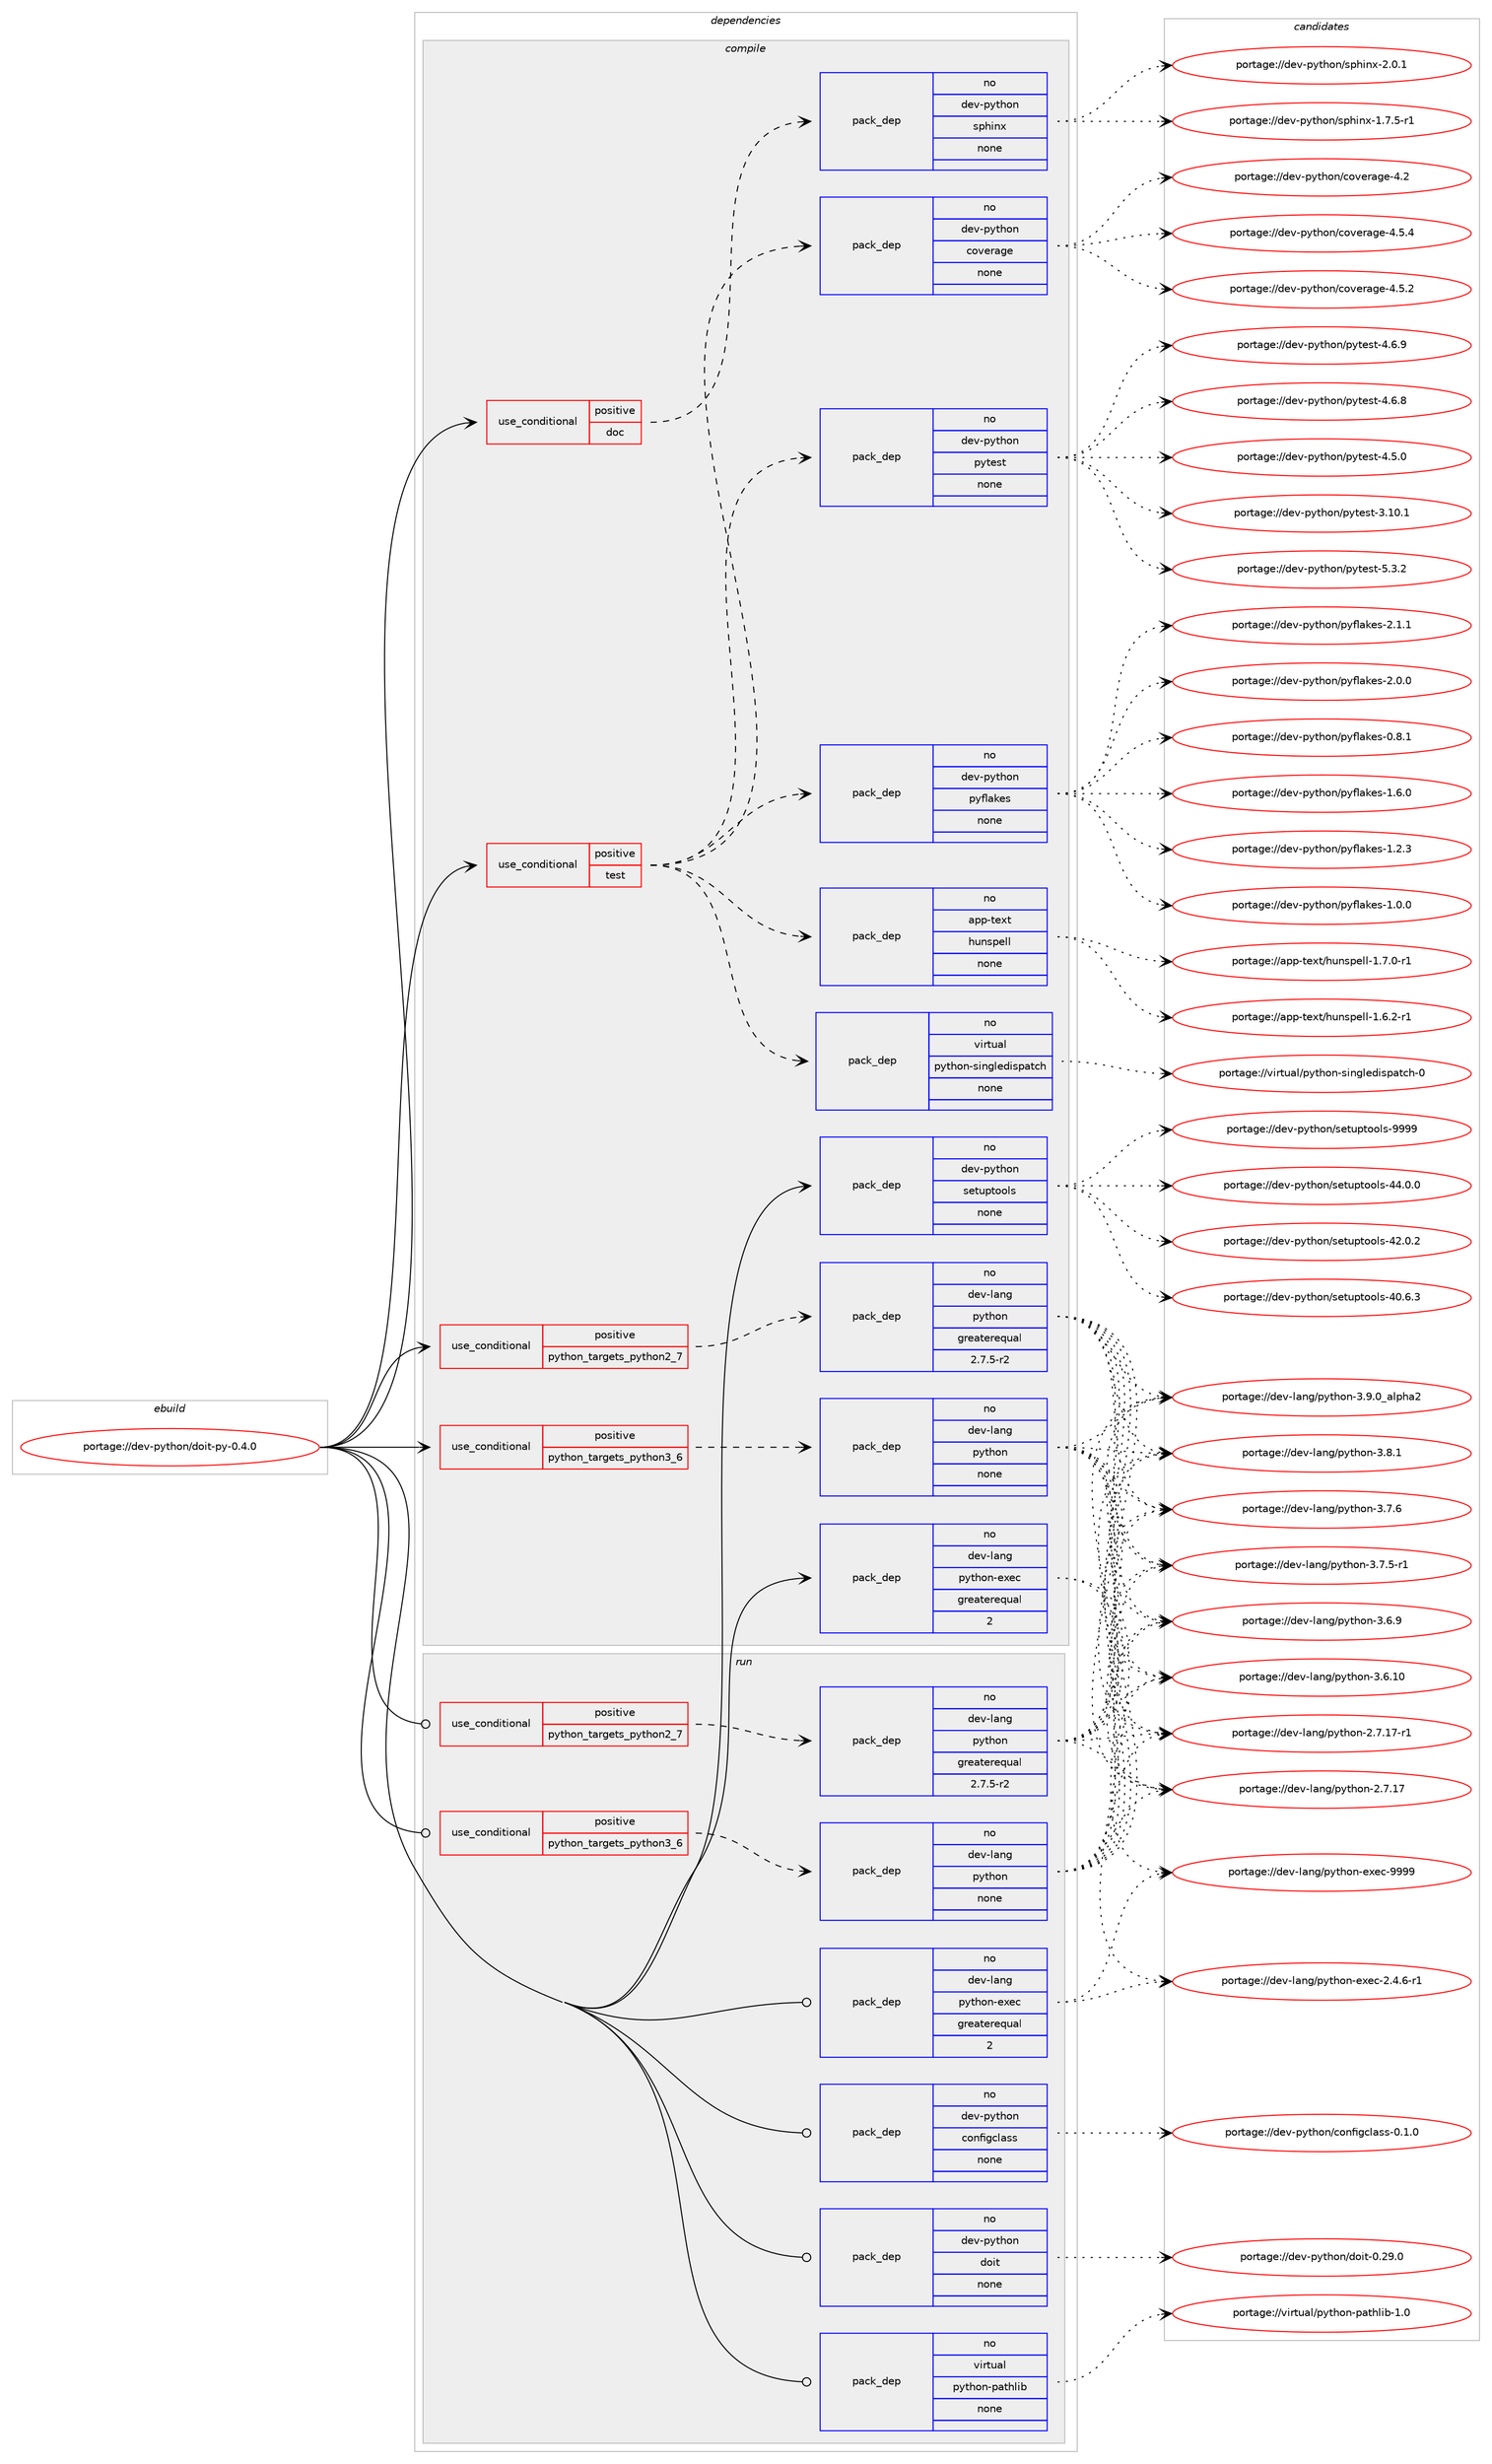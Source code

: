 digraph prolog {

# *************
# Graph options
# *************

newrank=true;
concentrate=true;
compound=true;
graph [rankdir=LR,fontname=Helvetica,fontsize=10,ranksep=1.5];#, ranksep=2.5, nodesep=0.2];
edge  [arrowhead=vee];
node  [fontname=Helvetica,fontsize=10];

# **********
# The ebuild
# **********

subgraph cluster_leftcol {
color=gray;
rank=same;
label=<<i>ebuild</i>>;
id [label="portage://dev-python/doit-py-0.4.0", color=red, width=4, href="../dev-python/doit-py-0.4.0.svg"];
}

# ****************
# The dependencies
# ****************

subgraph cluster_midcol {
color=gray;
label=<<i>dependencies</i>>;
subgraph cluster_compile {
fillcolor="#eeeeee";
style=filled;
label=<<i>compile</i>>;
subgraph cond116527 {
dependency463115 [label=<<TABLE BORDER="0" CELLBORDER="1" CELLSPACING="0" CELLPADDING="4"><TR><TD ROWSPAN="3" CELLPADDING="10">use_conditional</TD></TR><TR><TD>positive</TD></TR><TR><TD>doc</TD></TR></TABLE>>, shape=none, color=red];
subgraph pack341595 {
dependency463116 [label=<<TABLE BORDER="0" CELLBORDER="1" CELLSPACING="0" CELLPADDING="4" WIDTH="220"><TR><TD ROWSPAN="6" CELLPADDING="30">pack_dep</TD></TR><TR><TD WIDTH="110">no</TD></TR><TR><TD>dev-python</TD></TR><TR><TD>sphinx</TD></TR><TR><TD>none</TD></TR><TR><TD></TD></TR></TABLE>>, shape=none, color=blue];
}
dependency463115:e -> dependency463116:w [weight=20,style="dashed",arrowhead="vee"];
}
id:e -> dependency463115:w [weight=20,style="solid",arrowhead="vee"];
subgraph cond116528 {
dependency463117 [label=<<TABLE BORDER="0" CELLBORDER="1" CELLSPACING="0" CELLPADDING="4"><TR><TD ROWSPAN="3" CELLPADDING="10">use_conditional</TD></TR><TR><TD>positive</TD></TR><TR><TD>python_targets_python2_7</TD></TR></TABLE>>, shape=none, color=red];
subgraph pack341596 {
dependency463118 [label=<<TABLE BORDER="0" CELLBORDER="1" CELLSPACING="0" CELLPADDING="4" WIDTH="220"><TR><TD ROWSPAN="6" CELLPADDING="30">pack_dep</TD></TR><TR><TD WIDTH="110">no</TD></TR><TR><TD>dev-lang</TD></TR><TR><TD>python</TD></TR><TR><TD>greaterequal</TD></TR><TR><TD>2.7.5-r2</TD></TR></TABLE>>, shape=none, color=blue];
}
dependency463117:e -> dependency463118:w [weight=20,style="dashed",arrowhead="vee"];
}
id:e -> dependency463117:w [weight=20,style="solid",arrowhead="vee"];
subgraph cond116529 {
dependency463119 [label=<<TABLE BORDER="0" CELLBORDER="1" CELLSPACING="0" CELLPADDING="4"><TR><TD ROWSPAN="3" CELLPADDING="10">use_conditional</TD></TR><TR><TD>positive</TD></TR><TR><TD>python_targets_python3_6</TD></TR></TABLE>>, shape=none, color=red];
subgraph pack341597 {
dependency463120 [label=<<TABLE BORDER="0" CELLBORDER="1" CELLSPACING="0" CELLPADDING="4" WIDTH="220"><TR><TD ROWSPAN="6" CELLPADDING="30">pack_dep</TD></TR><TR><TD WIDTH="110">no</TD></TR><TR><TD>dev-lang</TD></TR><TR><TD>python</TD></TR><TR><TD>none</TD></TR><TR><TD></TD></TR></TABLE>>, shape=none, color=blue];
}
dependency463119:e -> dependency463120:w [weight=20,style="dashed",arrowhead="vee"];
}
id:e -> dependency463119:w [weight=20,style="solid",arrowhead="vee"];
subgraph cond116530 {
dependency463121 [label=<<TABLE BORDER="0" CELLBORDER="1" CELLSPACING="0" CELLPADDING="4"><TR><TD ROWSPAN="3" CELLPADDING="10">use_conditional</TD></TR><TR><TD>positive</TD></TR><TR><TD>test</TD></TR></TABLE>>, shape=none, color=red];
subgraph pack341598 {
dependency463122 [label=<<TABLE BORDER="0" CELLBORDER="1" CELLSPACING="0" CELLPADDING="4" WIDTH="220"><TR><TD ROWSPAN="6" CELLPADDING="30">pack_dep</TD></TR><TR><TD WIDTH="110">no</TD></TR><TR><TD>dev-python</TD></TR><TR><TD>pyflakes</TD></TR><TR><TD>none</TD></TR><TR><TD></TD></TR></TABLE>>, shape=none, color=blue];
}
dependency463121:e -> dependency463122:w [weight=20,style="dashed",arrowhead="vee"];
subgraph pack341599 {
dependency463123 [label=<<TABLE BORDER="0" CELLBORDER="1" CELLSPACING="0" CELLPADDING="4" WIDTH="220"><TR><TD ROWSPAN="6" CELLPADDING="30">pack_dep</TD></TR><TR><TD WIDTH="110">no</TD></TR><TR><TD>dev-python</TD></TR><TR><TD>pytest</TD></TR><TR><TD>none</TD></TR><TR><TD></TD></TR></TABLE>>, shape=none, color=blue];
}
dependency463121:e -> dependency463123:w [weight=20,style="dashed",arrowhead="vee"];
subgraph pack341600 {
dependency463124 [label=<<TABLE BORDER="0" CELLBORDER="1" CELLSPACING="0" CELLPADDING="4" WIDTH="220"><TR><TD ROWSPAN="6" CELLPADDING="30">pack_dep</TD></TR><TR><TD WIDTH="110">no</TD></TR><TR><TD>dev-python</TD></TR><TR><TD>coverage</TD></TR><TR><TD>none</TD></TR><TR><TD></TD></TR></TABLE>>, shape=none, color=blue];
}
dependency463121:e -> dependency463124:w [weight=20,style="dashed",arrowhead="vee"];
subgraph pack341601 {
dependency463125 [label=<<TABLE BORDER="0" CELLBORDER="1" CELLSPACING="0" CELLPADDING="4" WIDTH="220"><TR><TD ROWSPAN="6" CELLPADDING="30">pack_dep</TD></TR><TR><TD WIDTH="110">no</TD></TR><TR><TD>virtual</TD></TR><TR><TD>python-singledispatch</TD></TR><TR><TD>none</TD></TR><TR><TD></TD></TR></TABLE>>, shape=none, color=blue];
}
dependency463121:e -> dependency463125:w [weight=20,style="dashed",arrowhead="vee"];
subgraph pack341602 {
dependency463126 [label=<<TABLE BORDER="0" CELLBORDER="1" CELLSPACING="0" CELLPADDING="4" WIDTH="220"><TR><TD ROWSPAN="6" CELLPADDING="30">pack_dep</TD></TR><TR><TD WIDTH="110">no</TD></TR><TR><TD>app-text</TD></TR><TR><TD>hunspell</TD></TR><TR><TD>none</TD></TR><TR><TD></TD></TR></TABLE>>, shape=none, color=blue];
}
dependency463121:e -> dependency463126:w [weight=20,style="dashed",arrowhead="vee"];
}
id:e -> dependency463121:w [weight=20,style="solid",arrowhead="vee"];
subgraph pack341603 {
dependency463127 [label=<<TABLE BORDER="0" CELLBORDER="1" CELLSPACING="0" CELLPADDING="4" WIDTH="220"><TR><TD ROWSPAN="6" CELLPADDING="30">pack_dep</TD></TR><TR><TD WIDTH="110">no</TD></TR><TR><TD>dev-lang</TD></TR><TR><TD>python-exec</TD></TR><TR><TD>greaterequal</TD></TR><TR><TD>2</TD></TR></TABLE>>, shape=none, color=blue];
}
id:e -> dependency463127:w [weight=20,style="solid",arrowhead="vee"];
subgraph pack341604 {
dependency463128 [label=<<TABLE BORDER="0" CELLBORDER="1" CELLSPACING="0" CELLPADDING="4" WIDTH="220"><TR><TD ROWSPAN="6" CELLPADDING="30">pack_dep</TD></TR><TR><TD WIDTH="110">no</TD></TR><TR><TD>dev-python</TD></TR><TR><TD>setuptools</TD></TR><TR><TD>none</TD></TR><TR><TD></TD></TR></TABLE>>, shape=none, color=blue];
}
id:e -> dependency463128:w [weight=20,style="solid",arrowhead="vee"];
}
subgraph cluster_compileandrun {
fillcolor="#eeeeee";
style=filled;
label=<<i>compile and run</i>>;
}
subgraph cluster_run {
fillcolor="#eeeeee";
style=filled;
label=<<i>run</i>>;
subgraph cond116531 {
dependency463129 [label=<<TABLE BORDER="0" CELLBORDER="1" CELLSPACING="0" CELLPADDING="4"><TR><TD ROWSPAN="3" CELLPADDING="10">use_conditional</TD></TR><TR><TD>positive</TD></TR><TR><TD>python_targets_python2_7</TD></TR></TABLE>>, shape=none, color=red];
subgraph pack341605 {
dependency463130 [label=<<TABLE BORDER="0" CELLBORDER="1" CELLSPACING="0" CELLPADDING="4" WIDTH="220"><TR><TD ROWSPAN="6" CELLPADDING="30">pack_dep</TD></TR><TR><TD WIDTH="110">no</TD></TR><TR><TD>dev-lang</TD></TR><TR><TD>python</TD></TR><TR><TD>greaterequal</TD></TR><TR><TD>2.7.5-r2</TD></TR></TABLE>>, shape=none, color=blue];
}
dependency463129:e -> dependency463130:w [weight=20,style="dashed",arrowhead="vee"];
}
id:e -> dependency463129:w [weight=20,style="solid",arrowhead="odot"];
subgraph cond116532 {
dependency463131 [label=<<TABLE BORDER="0" CELLBORDER="1" CELLSPACING="0" CELLPADDING="4"><TR><TD ROWSPAN="3" CELLPADDING="10">use_conditional</TD></TR><TR><TD>positive</TD></TR><TR><TD>python_targets_python3_6</TD></TR></TABLE>>, shape=none, color=red];
subgraph pack341606 {
dependency463132 [label=<<TABLE BORDER="0" CELLBORDER="1" CELLSPACING="0" CELLPADDING="4" WIDTH="220"><TR><TD ROWSPAN="6" CELLPADDING="30">pack_dep</TD></TR><TR><TD WIDTH="110">no</TD></TR><TR><TD>dev-lang</TD></TR><TR><TD>python</TD></TR><TR><TD>none</TD></TR><TR><TD></TD></TR></TABLE>>, shape=none, color=blue];
}
dependency463131:e -> dependency463132:w [weight=20,style="dashed",arrowhead="vee"];
}
id:e -> dependency463131:w [weight=20,style="solid",arrowhead="odot"];
subgraph pack341607 {
dependency463133 [label=<<TABLE BORDER="0" CELLBORDER="1" CELLSPACING="0" CELLPADDING="4" WIDTH="220"><TR><TD ROWSPAN="6" CELLPADDING="30">pack_dep</TD></TR><TR><TD WIDTH="110">no</TD></TR><TR><TD>dev-lang</TD></TR><TR><TD>python-exec</TD></TR><TR><TD>greaterequal</TD></TR><TR><TD>2</TD></TR></TABLE>>, shape=none, color=blue];
}
id:e -> dependency463133:w [weight=20,style="solid",arrowhead="odot"];
subgraph pack341608 {
dependency463134 [label=<<TABLE BORDER="0" CELLBORDER="1" CELLSPACING="0" CELLPADDING="4" WIDTH="220"><TR><TD ROWSPAN="6" CELLPADDING="30">pack_dep</TD></TR><TR><TD WIDTH="110">no</TD></TR><TR><TD>dev-python</TD></TR><TR><TD>configclass</TD></TR><TR><TD>none</TD></TR><TR><TD></TD></TR></TABLE>>, shape=none, color=blue];
}
id:e -> dependency463134:w [weight=20,style="solid",arrowhead="odot"];
subgraph pack341609 {
dependency463135 [label=<<TABLE BORDER="0" CELLBORDER="1" CELLSPACING="0" CELLPADDING="4" WIDTH="220"><TR><TD ROWSPAN="6" CELLPADDING="30">pack_dep</TD></TR><TR><TD WIDTH="110">no</TD></TR><TR><TD>dev-python</TD></TR><TR><TD>doit</TD></TR><TR><TD>none</TD></TR><TR><TD></TD></TR></TABLE>>, shape=none, color=blue];
}
id:e -> dependency463135:w [weight=20,style="solid",arrowhead="odot"];
subgraph pack341610 {
dependency463136 [label=<<TABLE BORDER="0" CELLBORDER="1" CELLSPACING="0" CELLPADDING="4" WIDTH="220"><TR><TD ROWSPAN="6" CELLPADDING="30">pack_dep</TD></TR><TR><TD WIDTH="110">no</TD></TR><TR><TD>virtual</TD></TR><TR><TD>python-pathlib</TD></TR><TR><TD>none</TD></TR><TR><TD></TD></TR></TABLE>>, shape=none, color=blue];
}
id:e -> dependency463136:w [weight=20,style="solid",arrowhead="odot"];
}
}

# **************
# The candidates
# **************

subgraph cluster_choices {
rank=same;
color=gray;
label=<<i>candidates</i>>;

subgraph choice341595 {
color=black;
nodesep=1;
choice1001011184511212111610411111047115112104105110120455046484649 [label="portage://dev-python/sphinx-2.0.1", color=red, width=4,href="../dev-python/sphinx-2.0.1.svg"];
choice10010111845112121116104111110471151121041051101204549465546534511449 [label="portage://dev-python/sphinx-1.7.5-r1", color=red, width=4,href="../dev-python/sphinx-1.7.5-r1.svg"];
dependency463116:e -> choice1001011184511212111610411111047115112104105110120455046484649:w [style=dotted,weight="100"];
dependency463116:e -> choice10010111845112121116104111110471151121041051101204549465546534511449:w [style=dotted,weight="100"];
}
subgraph choice341596 {
color=black;
nodesep=1;
choice10010111845108971101034711212111610411111045514657464895971081121049750 [label="portage://dev-lang/python-3.9.0_alpha2", color=red, width=4,href="../dev-lang/python-3.9.0_alpha2.svg"];
choice100101118451089711010347112121116104111110455146564649 [label="portage://dev-lang/python-3.8.1", color=red, width=4,href="../dev-lang/python-3.8.1.svg"];
choice100101118451089711010347112121116104111110455146554654 [label="portage://dev-lang/python-3.7.6", color=red, width=4,href="../dev-lang/python-3.7.6.svg"];
choice1001011184510897110103471121211161041111104551465546534511449 [label="portage://dev-lang/python-3.7.5-r1", color=red, width=4,href="../dev-lang/python-3.7.5-r1.svg"];
choice100101118451089711010347112121116104111110455146544657 [label="portage://dev-lang/python-3.6.9", color=red, width=4,href="../dev-lang/python-3.6.9.svg"];
choice10010111845108971101034711212111610411111045514654464948 [label="portage://dev-lang/python-3.6.10", color=red, width=4,href="../dev-lang/python-3.6.10.svg"];
choice100101118451089711010347112121116104111110455046554649554511449 [label="portage://dev-lang/python-2.7.17-r1", color=red, width=4,href="../dev-lang/python-2.7.17-r1.svg"];
choice10010111845108971101034711212111610411111045504655464955 [label="portage://dev-lang/python-2.7.17", color=red, width=4,href="../dev-lang/python-2.7.17.svg"];
dependency463118:e -> choice10010111845108971101034711212111610411111045514657464895971081121049750:w [style=dotted,weight="100"];
dependency463118:e -> choice100101118451089711010347112121116104111110455146564649:w [style=dotted,weight="100"];
dependency463118:e -> choice100101118451089711010347112121116104111110455146554654:w [style=dotted,weight="100"];
dependency463118:e -> choice1001011184510897110103471121211161041111104551465546534511449:w [style=dotted,weight="100"];
dependency463118:e -> choice100101118451089711010347112121116104111110455146544657:w [style=dotted,weight="100"];
dependency463118:e -> choice10010111845108971101034711212111610411111045514654464948:w [style=dotted,weight="100"];
dependency463118:e -> choice100101118451089711010347112121116104111110455046554649554511449:w [style=dotted,weight="100"];
dependency463118:e -> choice10010111845108971101034711212111610411111045504655464955:w [style=dotted,weight="100"];
}
subgraph choice341597 {
color=black;
nodesep=1;
choice10010111845108971101034711212111610411111045514657464895971081121049750 [label="portage://dev-lang/python-3.9.0_alpha2", color=red, width=4,href="../dev-lang/python-3.9.0_alpha2.svg"];
choice100101118451089711010347112121116104111110455146564649 [label="portage://dev-lang/python-3.8.1", color=red, width=4,href="../dev-lang/python-3.8.1.svg"];
choice100101118451089711010347112121116104111110455146554654 [label="portage://dev-lang/python-3.7.6", color=red, width=4,href="../dev-lang/python-3.7.6.svg"];
choice1001011184510897110103471121211161041111104551465546534511449 [label="portage://dev-lang/python-3.7.5-r1", color=red, width=4,href="../dev-lang/python-3.7.5-r1.svg"];
choice100101118451089711010347112121116104111110455146544657 [label="portage://dev-lang/python-3.6.9", color=red, width=4,href="../dev-lang/python-3.6.9.svg"];
choice10010111845108971101034711212111610411111045514654464948 [label="portage://dev-lang/python-3.6.10", color=red, width=4,href="../dev-lang/python-3.6.10.svg"];
choice100101118451089711010347112121116104111110455046554649554511449 [label="portage://dev-lang/python-2.7.17-r1", color=red, width=4,href="../dev-lang/python-2.7.17-r1.svg"];
choice10010111845108971101034711212111610411111045504655464955 [label="portage://dev-lang/python-2.7.17", color=red, width=4,href="../dev-lang/python-2.7.17.svg"];
dependency463120:e -> choice10010111845108971101034711212111610411111045514657464895971081121049750:w [style=dotted,weight="100"];
dependency463120:e -> choice100101118451089711010347112121116104111110455146564649:w [style=dotted,weight="100"];
dependency463120:e -> choice100101118451089711010347112121116104111110455146554654:w [style=dotted,weight="100"];
dependency463120:e -> choice1001011184510897110103471121211161041111104551465546534511449:w [style=dotted,weight="100"];
dependency463120:e -> choice100101118451089711010347112121116104111110455146544657:w [style=dotted,weight="100"];
dependency463120:e -> choice10010111845108971101034711212111610411111045514654464948:w [style=dotted,weight="100"];
dependency463120:e -> choice100101118451089711010347112121116104111110455046554649554511449:w [style=dotted,weight="100"];
dependency463120:e -> choice10010111845108971101034711212111610411111045504655464955:w [style=dotted,weight="100"];
}
subgraph choice341598 {
color=black;
nodesep=1;
choice100101118451121211161041111104711212110210897107101115455046494649 [label="portage://dev-python/pyflakes-2.1.1", color=red, width=4,href="../dev-python/pyflakes-2.1.1.svg"];
choice100101118451121211161041111104711212110210897107101115455046484648 [label="portage://dev-python/pyflakes-2.0.0", color=red, width=4,href="../dev-python/pyflakes-2.0.0.svg"];
choice100101118451121211161041111104711212110210897107101115454946544648 [label="portage://dev-python/pyflakes-1.6.0", color=red, width=4,href="../dev-python/pyflakes-1.6.0.svg"];
choice100101118451121211161041111104711212110210897107101115454946504651 [label="portage://dev-python/pyflakes-1.2.3", color=red, width=4,href="../dev-python/pyflakes-1.2.3.svg"];
choice100101118451121211161041111104711212110210897107101115454946484648 [label="portage://dev-python/pyflakes-1.0.0", color=red, width=4,href="../dev-python/pyflakes-1.0.0.svg"];
choice100101118451121211161041111104711212110210897107101115454846564649 [label="portage://dev-python/pyflakes-0.8.1", color=red, width=4,href="../dev-python/pyflakes-0.8.1.svg"];
dependency463122:e -> choice100101118451121211161041111104711212110210897107101115455046494649:w [style=dotted,weight="100"];
dependency463122:e -> choice100101118451121211161041111104711212110210897107101115455046484648:w [style=dotted,weight="100"];
dependency463122:e -> choice100101118451121211161041111104711212110210897107101115454946544648:w [style=dotted,weight="100"];
dependency463122:e -> choice100101118451121211161041111104711212110210897107101115454946504651:w [style=dotted,weight="100"];
dependency463122:e -> choice100101118451121211161041111104711212110210897107101115454946484648:w [style=dotted,weight="100"];
dependency463122:e -> choice100101118451121211161041111104711212110210897107101115454846564649:w [style=dotted,weight="100"];
}
subgraph choice341599 {
color=black;
nodesep=1;
choice1001011184511212111610411111047112121116101115116455346514650 [label="portage://dev-python/pytest-5.3.2", color=red, width=4,href="../dev-python/pytest-5.3.2.svg"];
choice1001011184511212111610411111047112121116101115116455246544657 [label="portage://dev-python/pytest-4.6.9", color=red, width=4,href="../dev-python/pytest-4.6.9.svg"];
choice1001011184511212111610411111047112121116101115116455246544656 [label="portage://dev-python/pytest-4.6.8", color=red, width=4,href="../dev-python/pytest-4.6.8.svg"];
choice1001011184511212111610411111047112121116101115116455246534648 [label="portage://dev-python/pytest-4.5.0", color=red, width=4,href="../dev-python/pytest-4.5.0.svg"];
choice100101118451121211161041111104711212111610111511645514649484649 [label="portage://dev-python/pytest-3.10.1", color=red, width=4,href="../dev-python/pytest-3.10.1.svg"];
dependency463123:e -> choice1001011184511212111610411111047112121116101115116455346514650:w [style=dotted,weight="100"];
dependency463123:e -> choice1001011184511212111610411111047112121116101115116455246544657:w [style=dotted,weight="100"];
dependency463123:e -> choice1001011184511212111610411111047112121116101115116455246544656:w [style=dotted,weight="100"];
dependency463123:e -> choice1001011184511212111610411111047112121116101115116455246534648:w [style=dotted,weight="100"];
dependency463123:e -> choice100101118451121211161041111104711212111610111511645514649484649:w [style=dotted,weight="100"];
}
subgraph choice341600 {
color=black;
nodesep=1;
choice10010111845112121116104111110479911111810111497103101455246534652 [label="portage://dev-python/coverage-4.5.4", color=red, width=4,href="../dev-python/coverage-4.5.4.svg"];
choice10010111845112121116104111110479911111810111497103101455246534650 [label="portage://dev-python/coverage-4.5.2", color=red, width=4,href="../dev-python/coverage-4.5.2.svg"];
choice1001011184511212111610411111047991111181011149710310145524650 [label="portage://dev-python/coverage-4.2", color=red, width=4,href="../dev-python/coverage-4.2.svg"];
dependency463124:e -> choice10010111845112121116104111110479911111810111497103101455246534652:w [style=dotted,weight="100"];
dependency463124:e -> choice10010111845112121116104111110479911111810111497103101455246534650:w [style=dotted,weight="100"];
dependency463124:e -> choice1001011184511212111610411111047991111181011149710310145524650:w [style=dotted,weight="100"];
}
subgraph choice341601 {
color=black;
nodesep=1;
choice11810511411611797108471121211161041111104511510511010310810110010511511297116991044548 [label="portage://virtual/python-singledispatch-0", color=red, width=4,href="../virtual/python-singledispatch-0.svg"];
dependency463125:e -> choice11810511411611797108471121211161041111104511510511010310810110010511511297116991044548:w [style=dotted,weight="100"];
}
subgraph choice341602 {
color=black;
nodesep=1;
choice9711211245116101120116471041171101151121011081084549465546484511449 [label="portage://app-text/hunspell-1.7.0-r1", color=red, width=4,href="../app-text/hunspell-1.7.0-r1.svg"];
choice9711211245116101120116471041171101151121011081084549465446504511449 [label="portage://app-text/hunspell-1.6.2-r1", color=red, width=4,href="../app-text/hunspell-1.6.2-r1.svg"];
dependency463126:e -> choice9711211245116101120116471041171101151121011081084549465546484511449:w [style=dotted,weight="100"];
dependency463126:e -> choice9711211245116101120116471041171101151121011081084549465446504511449:w [style=dotted,weight="100"];
}
subgraph choice341603 {
color=black;
nodesep=1;
choice10010111845108971101034711212111610411111045101120101994557575757 [label="portage://dev-lang/python-exec-9999", color=red, width=4,href="../dev-lang/python-exec-9999.svg"];
choice10010111845108971101034711212111610411111045101120101994550465246544511449 [label="portage://dev-lang/python-exec-2.4.6-r1", color=red, width=4,href="../dev-lang/python-exec-2.4.6-r1.svg"];
dependency463127:e -> choice10010111845108971101034711212111610411111045101120101994557575757:w [style=dotted,weight="100"];
dependency463127:e -> choice10010111845108971101034711212111610411111045101120101994550465246544511449:w [style=dotted,weight="100"];
}
subgraph choice341604 {
color=black;
nodesep=1;
choice10010111845112121116104111110471151011161171121161111111081154557575757 [label="portage://dev-python/setuptools-9999", color=red, width=4,href="../dev-python/setuptools-9999.svg"];
choice100101118451121211161041111104711510111611711211611111110811545525246484648 [label="portage://dev-python/setuptools-44.0.0", color=red, width=4,href="../dev-python/setuptools-44.0.0.svg"];
choice100101118451121211161041111104711510111611711211611111110811545525046484650 [label="portage://dev-python/setuptools-42.0.2", color=red, width=4,href="../dev-python/setuptools-42.0.2.svg"];
choice100101118451121211161041111104711510111611711211611111110811545524846544651 [label="portage://dev-python/setuptools-40.6.3", color=red, width=4,href="../dev-python/setuptools-40.6.3.svg"];
dependency463128:e -> choice10010111845112121116104111110471151011161171121161111111081154557575757:w [style=dotted,weight="100"];
dependency463128:e -> choice100101118451121211161041111104711510111611711211611111110811545525246484648:w [style=dotted,weight="100"];
dependency463128:e -> choice100101118451121211161041111104711510111611711211611111110811545525046484650:w [style=dotted,weight="100"];
dependency463128:e -> choice100101118451121211161041111104711510111611711211611111110811545524846544651:w [style=dotted,weight="100"];
}
subgraph choice341605 {
color=black;
nodesep=1;
choice10010111845108971101034711212111610411111045514657464895971081121049750 [label="portage://dev-lang/python-3.9.0_alpha2", color=red, width=4,href="../dev-lang/python-3.9.0_alpha2.svg"];
choice100101118451089711010347112121116104111110455146564649 [label="portage://dev-lang/python-3.8.1", color=red, width=4,href="../dev-lang/python-3.8.1.svg"];
choice100101118451089711010347112121116104111110455146554654 [label="portage://dev-lang/python-3.7.6", color=red, width=4,href="../dev-lang/python-3.7.6.svg"];
choice1001011184510897110103471121211161041111104551465546534511449 [label="portage://dev-lang/python-3.7.5-r1", color=red, width=4,href="../dev-lang/python-3.7.5-r1.svg"];
choice100101118451089711010347112121116104111110455146544657 [label="portage://dev-lang/python-3.6.9", color=red, width=4,href="../dev-lang/python-3.6.9.svg"];
choice10010111845108971101034711212111610411111045514654464948 [label="portage://dev-lang/python-3.6.10", color=red, width=4,href="../dev-lang/python-3.6.10.svg"];
choice100101118451089711010347112121116104111110455046554649554511449 [label="portage://dev-lang/python-2.7.17-r1", color=red, width=4,href="../dev-lang/python-2.7.17-r1.svg"];
choice10010111845108971101034711212111610411111045504655464955 [label="portage://dev-lang/python-2.7.17", color=red, width=4,href="../dev-lang/python-2.7.17.svg"];
dependency463130:e -> choice10010111845108971101034711212111610411111045514657464895971081121049750:w [style=dotted,weight="100"];
dependency463130:e -> choice100101118451089711010347112121116104111110455146564649:w [style=dotted,weight="100"];
dependency463130:e -> choice100101118451089711010347112121116104111110455146554654:w [style=dotted,weight="100"];
dependency463130:e -> choice1001011184510897110103471121211161041111104551465546534511449:w [style=dotted,weight="100"];
dependency463130:e -> choice100101118451089711010347112121116104111110455146544657:w [style=dotted,weight="100"];
dependency463130:e -> choice10010111845108971101034711212111610411111045514654464948:w [style=dotted,weight="100"];
dependency463130:e -> choice100101118451089711010347112121116104111110455046554649554511449:w [style=dotted,weight="100"];
dependency463130:e -> choice10010111845108971101034711212111610411111045504655464955:w [style=dotted,weight="100"];
}
subgraph choice341606 {
color=black;
nodesep=1;
choice10010111845108971101034711212111610411111045514657464895971081121049750 [label="portage://dev-lang/python-3.9.0_alpha2", color=red, width=4,href="../dev-lang/python-3.9.0_alpha2.svg"];
choice100101118451089711010347112121116104111110455146564649 [label="portage://dev-lang/python-3.8.1", color=red, width=4,href="../dev-lang/python-3.8.1.svg"];
choice100101118451089711010347112121116104111110455146554654 [label="portage://dev-lang/python-3.7.6", color=red, width=4,href="../dev-lang/python-3.7.6.svg"];
choice1001011184510897110103471121211161041111104551465546534511449 [label="portage://dev-lang/python-3.7.5-r1", color=red, width=4,href="../dev-lang/python-3.7.5-r1.svg"];
choice100101118451089711010347112121116104111110455146544657 [label="portage://dev-lang/python-3.6.9", color=red, width=4,href="../dev-lang/python-3.6.9.svg"];
choice10010111845108971101034711212111610411111045514654464948 [label="portage://dev-lang/python-3.6.10", color=red, width=4,href="../dev-lang/python-3.6.10.svg"];
choice100101118451089711010347112121116104111110455046554649554511449 [label="portage://dev-lang/python-2.7.17-r1", color=red, width=4,href="../dev-lang/python-2.7.17-r1.svg"];
choice10010111845108971101034711212111610411111045504655464955 [label="portage://dev-lang/python-2.7.17", color=red, width=4,href="../dev-lang/python-2.7.17.svg"];
dependency463132:e -> choice10010111845108971101034711212111610411111045514657464895971081121049750:w [style=dotted,weight="100"];
dependency463132:e -> choice100101118451089711010347112121116104111110455146564649:w [style=dotted,weight="100"];
dependency463132:e -> choice100101118451089711010347112121116104111110455146554654:w [style=dotted,weight="100"];
dependency463132:e -> choice1001011184510897110103471121211161041111104551465546534511449:w [style=dotted,weight="100"];
dependency463132:e -> choice100101118451089711010347112121116104111110455146544657:w [style=dotted,weight="100"];
dependency463132:e -> choice10010111845108971101034711212111610411111045514654464948:w [style=dotted,weight="100"];
dependency463132:e -> choice100101118451089711010347112121116104111110455046554649554511449:w [style=dotted,weight="100"];
dependency463132:e -> choice10010111845108971101034711212111610411111045504655464955:w [style=dotted,weight="100"];
}
subgraph choice341607 {
color=black;
nodesep=1;
choice10010111845108971101034711212111610411111045101120101994557575757 [label="portage://dev-lang/python-exec-9999", color=red, width=4,href="../dev-lang/python-exec-9999.svg"];
choice10010111845108971101034711212111610411111045101120101994550465246544511449 [label="portage://dev-lang/python-exec-2.4.6-r1", color=red, width=4,href="../dev-lang/python-exec-2.4.6-r1.svg"];
dependency463133:e -> choice10010111845108971101034711212111610411111045101120101994557575757:w [style=dotted,weight="100"];
dependency463133:e -> choice10010111845108971101034711212111610411111045101120101994550465246544511449:w [style=dotted,weight="100"];
}
subgraph choice341608 {
color=black;
nodesep=1;
choice1001011184511212111610411111047991111101021051039910897115115454846494648 [label="portage://dev-python/configclass-0.1.0", color=red, width=4,href="../dev-python/configclass-0.1.0.svg"];
dependency463134:e -> choice1001011184511212111610411111047991111101021051039910897115115454846494648:w [style=dotted,weight="100"];
}
subgraph choice341609 {
color=black;
nodesep=1;
choice100101118451121211161041111104710011110511645484650574648 [label="portage://dev-python/doit-0.29.0", color=red, width=4,href="../dev-python/doit-0.29.0.svg"];
dependency463135:e -> choice100101118451121211161041111104710011110511645484650574648:w [style=dotted,weight="100"];
}
subgraph choice341610 {
color=black;
nodesep=1;
choice118105114116117971084711212111610411111045112971161041081059845494648 [label="portage://virtual/python-pathlib-1.0", color=red, width=4,href="../virtual/python-pathlib-1.0.svg"];
dependency463136:e -> choice118105114116117971084711212111610411111045112971161041081059845494648:w [style=dotted,weight="100"];
}
}

}
